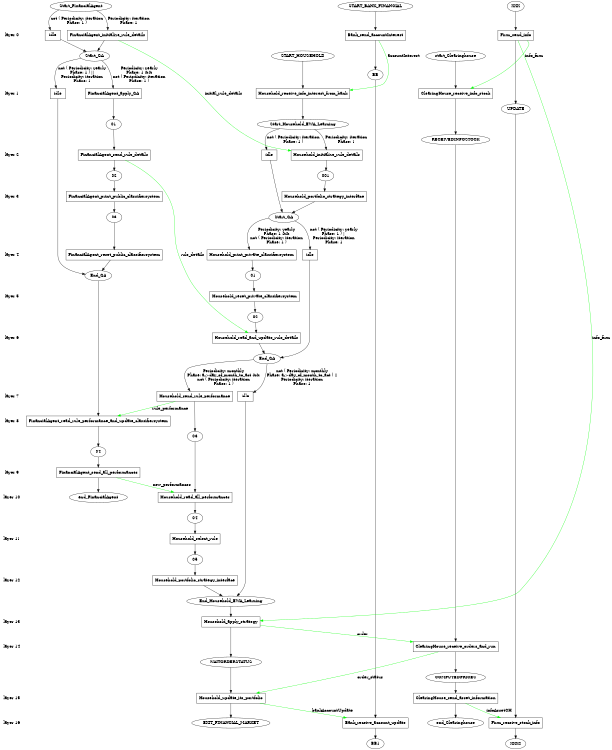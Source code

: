 digraph state_graph {
	rankdir=TB;
	size="8,5;"
	layer_0 [shape=plaintext, label="layer 0"];
	layer_1 [shape=plaintext, label="layer 1"];
	layer_0 -> layer_1 [style=invis];
	layer_2 [shape=plaintext, label="layer 2"];
	layer_1 -> layer_2 [style=invis];
	layer_3 [shape=plaintext, label="layer 3"];
	layer_2 -> layer_3 [style=invis];
	layer_4 [shape=plaintext, label="layer 4"];
	layer_3 -> layer_4 [style=invis];
	layer_5 [shape=plaintext, label="layer 5"];
	layer_4 -> layer_5 [style=invis];
	layer_6 [shape=plaintext, label="layer 6"];
	layer_5 -> layer_6 [style=invis];
	layer_7 [shape=plaintext, label="layer 7"];
	layer_6 -> layer_7 [style=invis];
	layer_8 [shape=plaintext, label="layer 8"];
	layer_7 -> layer_8 [style=invis];
	layer_9 [shape=plaintext, label="layer 9"];
	layer_8 -> layer_9 [style=invis];
	layer_10 [shape=plaintext, label="layer 10"];
	layer_9 -> layer_10 [style=invis];
	layer_11 [shape=plaintext, label="layer 11"];
	layer_10 -> layer_11 [style=invis];
	layer_12 [shape=plaintext, label="layer 12"];
	layer_11 -> layer_12 [style=invis];
	layer_13 [shape=plaintext, label="layer 13"];
	layer_12 -> layer_13 [style=invis];
	layer_14 [shape=plaintext, label="layer 14"];
	layer_13 -> layer_14 [style=invis];
	layer_15 [shape=plaintext, label="layer 15"];
	layer_14 -> layer_15 [style=invis];
	layer_16 [shape=plaintext, label="layer 16"];
	layer_15 -> layer_16 [style=invis];
	
	/* States */
	FinancialAgent_end_FinancialAgent [label = "end_FinancialAgent"]
	FinancialAgent_04 [label = "04"]
	FinancialAgent_03 [label = "03"]
	FinancialAgent_02 [label = "02"]
	FinancialAgent_01 [label = "01"]
	FinancialAgent_End_GA [label = "End_GA"]
	FinancialAgent_Start_GA [label = "Start_GA"]
	FinancialAgent_Start_FinancialAgent [label = "Start_FinancialAgent"]
	Household_EXIT_FINANCIAL_MARKET [label = "EXIT_FINANCIAL_MARKET"]
	Household_WAITORDERSTATUS [label = "WAITORDERSTATUS"]
	Household_START_HOUSEHOLD [label = "START_HOUSEHOLD"]
	Household_05 [label = "05"]
	Household_04 [label = "04"]
	Household_03 [label = "03"]
	Household_End_Household_EWA_Learning [label = "End_Household_EWA_Learning"]
	Household_02 [label = "02"]
	Household_01 [label = "01"]
	Household_End_GA [label = "End_GA"]
	Household_001 [label = "001"]
	Household_Start_GA [label = "Start_GA"]
	Household_Start_Household_EWA_Learning [label = "Start_Household_EWA_Learning"]
	Clearinghouse_end_Clearinghouse [label = "end_Clearinghouse"]
	Clearinghouse_COMPUTEDPRICES [label = "COMPUTEDPRICES"]
	Clearinghouse_RECEIVEDINFOSTOCK [label = "RECEIVEDINFOSTOCK"]
	Clearinghouse_start_Clearinghouse [label = "start_Clearinghouse"]
	Bank_BB1 [label = "BB1"]
	Bank_BB [label = "BB"]
	Bank_START_BANK_FINANCIAL [label = "START_BANK_FINANCIAL"]
	Firm_XXX2 [label = "XXX2"]
	Firm_UPDATE [label = "UPDATE"]
	Firm_XXX [label = "XXX"]
	FinancialAgent_idle_Start_FinancialAgent_Start_GA [label = "idle", shape = rect]
	FinancialAgent_FinancialAgent_initialize_rule_details_Start_FinancialAgent_Start_GA [label = "FinancialAgent_initialize_rule_details", shape = rect]
	FinancialAgent_idle_Start_GA_End_GA [label = "idle", shape = rect]
	FinancialAgent_FinancialAgent_apply_GA_Start_GA_01 [label = "FinancialAgent_apply_GA", shape = rect]
	FinancialAgent_FinancialAgent_send_rule_details_01_02 [label = "FinancialAgent_send_rule_details", shape = rect]
	FinancialAgent_FinancialAgent_print_public_classifiersystem_02_03 [label = "FinancialAgent_print_public_classifiersystem", shape = rect]
	FinancialAgent_FinancialAgent_reset_public_classifiersystem_03_End_GA [label = "FinancialAgent_reset_public_classifiersystem", shape = rect]
	FinancialAgent_FinancialAgent_read_rule_performance_and_update_classifiersystem_End_GA_04 [label = "FinancialAgent_read_rule_performance_and_update_classifiersystem", shape = rect]
	FinancialAgent_FinancialAgent_send_all_performances_04_end_FinancialAgent [label = "FinancialAgent_send_all_performances", shape = rect]
	Household_idle_Start_Household_EWA_Learning_Start_GA [label = "idle", shape = rect]
	Household_Household_initialize_rule_details_Start_Household_EWA_Learning_001 [label = "Household_initialize_rule_details", shape = rect]
	Household_Household_portfolio_strategy_interface_001_Start_GA [label = "Household_portfolio_strategy_interface", shape = rect]
	Household_idle_Start_GA_End_GA [label = "idle", shape = rect]
	Household_Household_print_private_classifiersystem_Start_GA_01 [label = "Household_print_private_classifiersystem", shape = rect]
	Household_Household_reset_private_classifiersystem_01_02 [label = "Household_reset_private_classifiersystem", shape = rect]
	Household_Household_read_and_update_rule_details_02_End_GA [label = "Household_read_and_update_rule_details", shape = rect]
	Household_idle_End_GA_End_Household_EWA_Learning [label = "idle", shape = rect]
	Household_Household_send_rule_performance_End_GA_03 [label = "Household_send_rule_performance", shape = rect]
	Household_Household_read_all_performances_03_04 [label = "Household_read_all_performances", shape = rect]
	Household_Household_select_rule_04_05 [label = "Household_select_rule", shape = rect]
	Household_Household_portfolio_strategy_interface_05_End_Household_EWA_Learning [label = "Household_portfolio_strategy_interface", shape = rect]
	Household_Household_receive_info_interest_from_bank_START_HOUSEHOLD_Start_Household_EWA_Learning [label = "Household_receive_info_interest_from_bank", shape = rect]
	Household_Household_apply_strategy_End_Household_EWA_Learning_WAITORDERSTATUS [label = "Household_apply_strategy", shape = rect]
	Household_Household_update_its_portfolio_WAITORDERSTATUS_EXIT_FINANCIAL_MARKET [label = "Household_update_its_portfolio", shape = rect]
	Clearinghouse_ClearingHouse_receive_info_stock_start_Clearinghouse_RECEIVEDINFOSTOCK [label = "ClearingHouse_receive_info_stock", shape = rect]
	Clearinghouse_ClearingHouse_receive_orders_and_run_RECEIVEDINFOSTOCK_COMPUTEDPRICES [label = "ClearingHouse_receive_orders_and_run", shape = rect]
	Clearinghouse_ClearingHouse_send_asset_information_COMPUTEDPRICES_end_Clearinghouse [label = "ClearingHouse_send_asset_information", shape = rect]
	Bank_Bank_send_accountInterest_START_BANK_FINANCIAL_BB [label = "Bank_send_accountInterest", shape = rect]
	Bank_Bank_receive_account_update_BB_BB1 [label = "Bank_receive_account_update", shape = rect]
	Firm_Firm_send_info_XXX_UPDATE [label = "Firm_send_info", shape = rect]
	Firm_Firm_receive_stock_info_UPDATE_XXX2 [label = "Firm_receive_stock_info", shape = rect]
	
	/* Transitions */
	FinancialAgent_Start_FinancialAgent -> FinancialAgent_idle_Start_FinancialAgent_Start_GA [ label = "not ( Periodicity: iteration\nPhase: 1 )"];
	FinancialAgent_idle_Start_FinancialAgent_Start_GA -> FinancialAgent_Start_GA;
	FinancialAgent_Start_FinancialAgent -> FinancialAgent_FinancialAgent_initialize_rule_details_Start_FinancialAgent_Start_GA [ label = "Periodicity: iteration\nPhase: 1"];
	FinancialAgent_FinancialAgent_initialize_rule_details_Start_FinancialAgent_Start_GA -> FinancialAgent_Start_GA;
	FinancialAgent_Start_GA -> FinancialAgent_idle_Start_GA_End_GA [ label = "not ( Periodicity: yearly\nPhase: 1 ) ||\nPeriodicity: iteration\nPhase: 1"];
	FinancialAgent_idle_Start_GA_End_GA -> FinancialAgent_End_GA;
	FinancialAgent_Start_GA -> FinancialAgent_FinancialAgent_apply_GA_Start_GA_01 [ label = "Periodicity: yearly\nPhase: 1 &&\nnot ( Periodicity: iteration\nPhase: 1 )"];
	FinancialAgent_FinancialAgent_apply_GA_Start_GA_01 -> FinancialAgent_01;
	FinancialAgent_01 -> FinancialAgent_FinancialAgent_send_rule_details_01_02;
	FinancialAgent_FinancialAgent_send_rule_details_01_02 -> FinancialAgent_02;
	FinancialAgent_02 -> FinancialAgent_FinancialAgent_print_public_classifiersystem_02_03;
	FinancialAgent_FinancialAgent_print_public_classifiersystem_02_03 -> FinancialAgent_03;
	FinancialAgent_03 -> FinancialAgent_FinancialAgent_reset_public_classifiersystem_03_End_GA;
	FinancialAgent_FinancialAgent_reset_public_classifiersystem_03_End_GA -> FinancialAgent_End_GA;
	FinancialAgent_End_GA -> FinancialAgent_FinancialAgent_read_rule_performance_and_update_classifiersystem_End_GA_04;
	FinancialAgent_FinancialAgent_read_rule_performance_and_update_classifiersystem_End_GA_04 -> FinancialAgent_04;
	FinancialAgent_04 -> FinancialAgent_FinancialAgent_send_all_performances_04_end_FinancialAgent;
	FinancialAgent_FinancialAgent_send_all_performances_04_end_FinancialAgent -> FinancialAgent_end_FinancialAgent;
	Household_Start_Household_EWA_Learning -> Household_idle_Start_Household_EWA_Learning_Start_GA [ label = "not ( Periodicity: iteration\nPhase: 1 )"];
	Household_idle_Start_Household_EWA_Learning_Start_GA -> Household_Start_GA;
	Household_Start_Household_EWA_Learning -> Household_Household_initialize_rule_details_Start_Household_EWA_Learning_001 [ label = "Periodicity: iteration\nPhase: 1"];
	Household_Household_initialize_rule_details_Start_Household_EWA_Learning_001 -> Household_001;
	Household_001 -> Household_Household_portfolio_strategy_interface_001_Start_GA;
	Household_Household_portfolio_strategy_interface_001_Start_GA -> Household_Start_GA;
	Household_Start_GA -> Household_idle_Start_GA_End_GA [ label = "not ( Periodicity: yearly\nPhase: 1 ) ||\nPeriodicity: iteration\nPhase: 1"];
	Household_idle_Start_GA_End_GA -> Household_End_GA;
	Household_Start_GA -> Household_Household_print_private_classifiersystem_Start_GA_01 [ label = "Periodicity: yearly\nPhase: 1 &&\nnot ( Periodicity: iteration\nPhase: 1 )"];
	Household_Household_print_private_classifiersystem_Start_GA_01 -> Household_01;
	Household_01 -> Household_Household_reset_private_classifiersystem_01_02;
	Household_Household_reset_private_classifiersystem_01_02 -> Household_02;
	Household_02 -> Household_Household_read_and_update_rule_details_02_End_GA;
	Household_Household_read_and_update_rule_details_02_End_GA -> Household_End_GA;
	Household_End_GA -> Household_idle_End_GA_End_Household_EWA_Learning [ label = "not ( Periodicity: monthly\nPhase: a->day_of_month_to_act ) ||\nPeriodicity: iteration\nPhase: 1"];
	Household_idle_End_GA_End_Household_EWA_Learning -> Household_End_Household_EWA_Learning;
	Household_End_GA -> Household_Household_send_rule_performance_End_GA_03 [ label = "Periodicity: monthly\nPhase: a->day_of_month_to_act &&\nnot ( Periodicity: iteration\nPhase: 1 )"];
	Household_Household_send_rule_performance_End_GA_03 -> Household_03;
	Household_03 -> Household_Household_read_all_performances_03_04;
	Household_Household_read_all_performances_03_04 -> Household_04;
	Household_04 -> Household_Household_select_rule_04_05;
	Household_Household_select_rule_04_05 -> Household_05;
	Household_05 -> Household_Household_portfolio_strategy_interface_05_End_Household_EWA_Learning;
	Household_Household_portfolio_strategy_interface_05_End_Household_EWA_Learning -> Household_End_Household_EWA_Learning;
	Household_START_HOUSEHOLD -> Household_Household_receive_info_interest_from_bank_START_HOUSEHOLD_Start_Household_EWA_Learning;
	Household_Household_receive_info_interest_from_bank_START_HOUSEHOLD_Start_Household_EWA_Learning -> Household_Start_Household_EWA_Learning;
	Household_End_Household_EWA_Learning -> Household_Household_apply_strategy_End_Household_EWA_Learning_WAITORDERSTATUS;
	Household_Household_apply_strategy_End_Household_EWA_Learning_WAITORDERSTATUS -> Household_WAITORDERSTATUS;
	Household_WAITORDERSTATUS -> Household_Household_update_its_portfolio_WAITORDERSTATUS_EXIT_FINANCIAL_MARKET;
	Household_Household_update_its_portfolio_WAITORDERSTATUS_EXIT_FINANCIAL_MARKET -> Household_EXIT_FINANCIAL_MARKET;
	Clearinghouse_start_Clearinghouse -> Clearinghouse_ClearingHouse_receive_info_stock_start_Clearinghouse_RECEIVEDINFOSTOCK;
	Clearinghouse_ClearingHouse_receive_info_stock_start_Clearinghouse_RECEIVEDINFOSTOCK -> Clearinghouse_RECEIVEDINFOSTOCK;
	Clearinghouse_RECEIVEDINFOSTOCK -> Clearinghouse_ClearingHouse_receive_orders_and_run_RECEIVEDINFOSTOCK_COMPUTEDPRICES;
	Clearinghouse_ClearingHouse_receive_orders_and_run_RECEIVEDINFOSTOCK_COMPUTEDPRICES -> Clearinghouse_COMPUTEDPRICES;
	Clearinghouse_COMPUTEDPRICES -> Clearinghouse_ClearingHouse_send_asset_information_COMPUTEDPRICES_end_Clearinghouse;
	Clearinghouse_ClearingHouse_send_asset_information_COMPUTEDPRICES_end_Clearinghouse -> Clearinghouse_end_Clearinghouse;
	Bank_START_BANK_FINANCIAL -> Bank_Bank_send_accountInterest_START_BANK_FINANCIAL_BB;
	Bank_Bank_send_accountInterest_START_BANK_FINANCIAL_BB -> Bank_BB;
	Bank_BB -> Bank_Bank_receive_account_update_BB_BB1;
	Bank_Bank_receive_account_update_BB_BB1 -> Bank_BB1;
	Firm_XXX -> Firm_Firm_send_info_XXX_UPDATE;
	Firm_Firm_send_info_XXX_UPDATE -> Firm_UPDATE;
	Firm_UPDATE -> Firm_Firm_receive_stock_info_UPDATE_XXX2;
	Firm_Firm_receive_stock_info_UPDATE_XXX2 -> Firm_XXX2;
	
	/* Communications */
	Clearinghouse_ClearingHouse_send_asset_information_COMPUTEDPRICES_end_Clearinghouse -> Firm_Firm_receive_stock_info_UPDATE_XXX2 [ label = "infoAssetCH" color="#00ff00" constraint=false];
	Household_Household_update_its_portfolio_WAITORDERSTATUS_EXIT_FINANCIAL_MARKET -> Bank_Bank_receive_account_update_BB_BB1 [ label = "bankAccountUpdate" color="#00ff00" constraint=false];
	Household_Household_apply_strategy_End_Household_EWA_Learning_WAITORDERSTATUS -> Clearinghouse_ClearingHouse_receive_orders_and_run_RECEIVEDINFOSTOCK_COMPUTEDPRICES [ label = "order" color="#00ff00" constraint=false];
	Firm_Firm_send_info_XXX_UPDATE -> Clearinghouse_ClearingHouse_receive_info_stock_start_Clearinghouse_RECEIVEDINFOSTOCK [ label = "info_firm" color="#00ff00" constraint=false];
	Clearinghouse_ClearingHouse_receive_orders_and_run_RECEIVEDINFOSTOCK_COMPUTEDPRICES -> Household_Household_update_its_portfolio_WAITORDERSTATUS_EXIT_FINANCIAL_MARKET [ label = "order_status" color="#00ff00" constraint=false];
	Firm_Firm_send_info_XXX_UPDATE -> Household_Household_apply_strategy_End_Household_EWA_Learning_WAITORDERSTATUS [ label = "info_firm" color="#00ff00" constraint=false];
	Bank_Bank_send_accountInterest_START_BANK_FINANCIAL_BB -> Household_Household_receive_info_interest_from_bank_START_HOUSEHOLD_Start_Household_EWA_Learning [ label = "accountInterest" color="#00ff00" constraint=false];
	FinancialAgent_FinancialAgent_send_all_performances_04_end_FinancialAgent -> Household_Household_read_all_performances_03_04 [ label = "new_performances" color="#00ff00" constraint=false];
	FinancialAgent_FinancialAgent_send_rule_details_01_02 -> Household_Household_read_and_update_rule_details_02_End_GA [ label = "rule_details" color="#00ff00" constraint=false];
	FinancialAgent_FinancialAgent_initialize_rule_details_Start_FinancialAgent_Start_GA -> Household_Household_initialize_rule_details_Start_Household_EWA_Learning_001 [ label = "initial_rule_details" color="#00ff00" constraint=false];
	Household_Household_send_rule_performance_End_GA_03 -> FinancialAgent_FinancialAgent_read_rule_performance_and_update_classifiersystem_End_GA_04 [ label = "rule_performance" color="#00ff00" constraint=false];
	{ rank=same; layer_0;  FinancialAgent_idle_Start_FinancialAgent_Start_GA;  FinancialAgent_FinancialAgent_initialize_rule_details_Start_FinancialAgent_Start_GA;  Bank_Bank_send_accountInterest_START_BANK_FINANCIAL_BB;  Firm_Firm_send_info_XXX_UPDATE; }
	{ rank=same; layer_1;  FinancialAgent_idle_Start_GA_End_GA;  FinancialAgent_FinancialAgent_apply_GA_Start_GA_01;  Household_Household_receive_info_interest_from_bank_START_HOUSEHOLD_Start_Household_EWA_Learning;  Clearinghouse_ClearingHouse_receive_info_stock_start_Clearinghouse_RECEIVEDINFOSTOCK; }
	{ rank=same; layer_2;  FinancialAgent_FinancialAgent_send_rule_details_01_02;  Household_idle_Start_Household_EWA_Learning_Start_GA;  Household_Household_initialize_rule_details_Start_Household_EWA_Learning_001; }
	{ rank=same; layer_3;  FinancialAgent_FinancialAgent_print_public_classifiersystem_02_03;  Household_Household_portfolio_strategy_interface_001_Start_GA; }
	{ rank=same; layer_4;  FinancialAgent_FinancialAgent_reset_public_classifiersystem_03_End_GA;  Household_idle_Start_GA_End_GA;  Household_Household_print_private_classifiersystem_Start_GA_01; }
	{ rank=same; layer_5;  Household_Household_reset_private_classifiersystem_01_02; }
	{ rank=same; layer_6;  Household_Household_read_and_update_rule_details_02_End_GA; }
	{ rank=same; layer_7;  Household_idle_End_GA_End_Household_EWA_Learning;  Household_Household_send_rule_performance_End_GA_03; }
	{ rank=same; layer_8;  FinancialAgent_FinancialAgent_read_rule_performance_and_update_classifiersystem_End_GA_04; }
	{ rank=same; layer_9;  FinancialAgent_FinancialAgent_send_all_performances_04_end_FinancialAgent; }
	{ rank=same; layer_10;  Household_Household_read_all_performances_03_04; }
	{ rank=same; layer_11;  Household_Household_select_rule_04_05; }
	{ rank=same; layer_12;  Household_Household_portfolio_strategy_interface_05_End_Household_EWA_Learning; }
	{ rank=same; layer_13;  Household_Household_apply_strategy_End_Household_EWA_Learning_WAITORDERSTATUS; }
	{ rank=same; layer_14;  Clearinghouse_ClearingHouse_receive_orders_and_run_RECEIVEDINFOSTOCK_COMPUTEDPRICES; }
	{ rank=same; layer_15;  Household_Household_update_its_portfolio_WAITORDERSTATUS_EXIT_FINANCIAL_MARKET;  Clearinghouse_ClearingHouse_send_asset_information_COMPUTEDPRICES_end_Clearinghouse; }
	{ rank=same; layer_16;  Bank_Bank_receive_account_update_BB_BB1;  Firm_Firm_receive_stock_info_UPDATE_XXX2; }
}